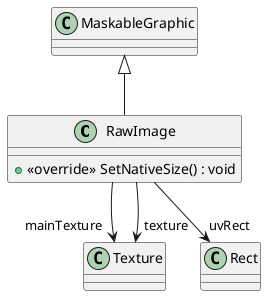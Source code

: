 @startuml
class RawImage {
    + <<override>> SetNativeSize() : void
}
MaskableGraphic <|-- RawImage
RawImage --> "mainTexture" Texture
RawImage --> "texture" Texture
RawImage --> "uvRect" Rect
@enduml
